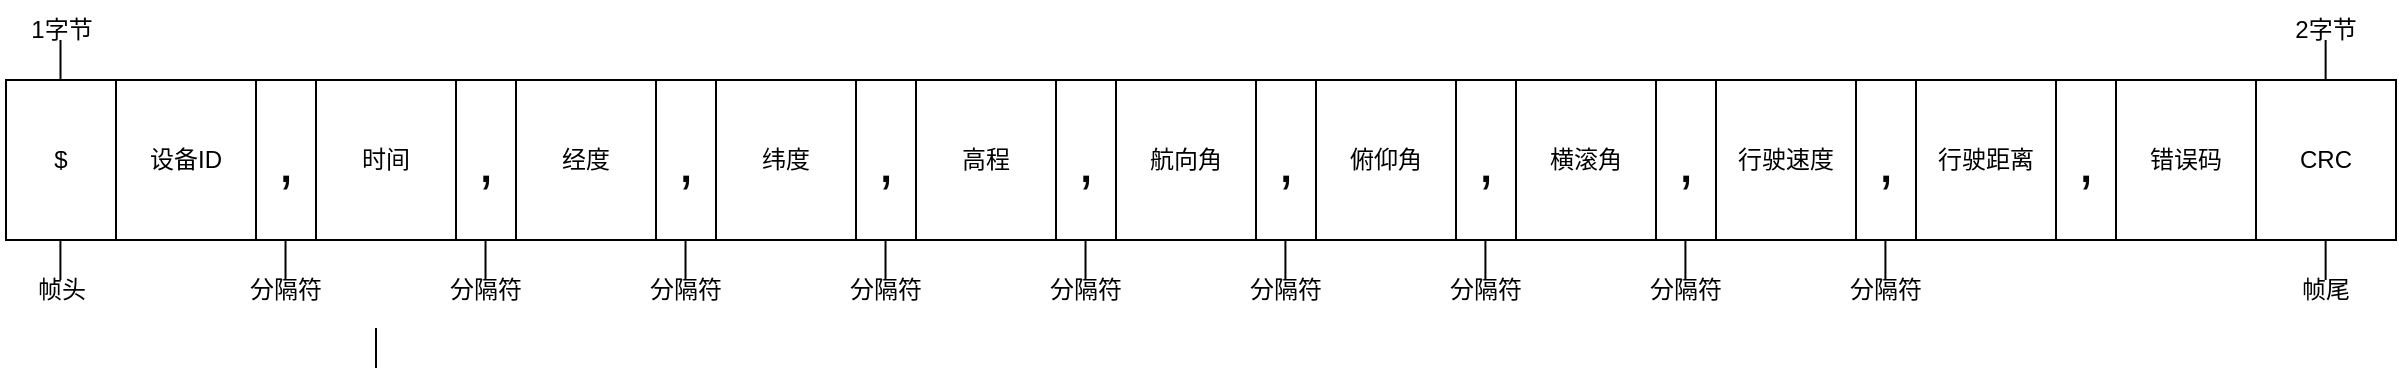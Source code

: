 <mxfile version="24.6.4" type="github">
  <diagram name="第 1 页" id="h4iiI1h9H1woldRgEM1Y">
    <mxGraphModel dx="1764" dy="1140" grid="1" gridSize="10" guides="1" tooltips="1" connect="1" arrows="1" fold="1" page="1" pageScale="1" pageWidth="1654" pageHeight="1169" math="0" shadow="0">
      <root>
        <mxCell id="0" />
        <mxCell id="1" parent="0" />
        <mxCell id="Qd0CcySC9wJVUX0zvVi2-1" value="" style="rounded=0;whiteSpace=wrap;html=1;" vertex="1" parent="1">
          <mxGeometry x="25" y="280" width="1195" height="80" as="geometry" />
        </mxCell>
        <mxCell id="Qd0CcySC9wJVUX0zvVi2-2" value="$" style="rounded=0;whiteSpace=wrap;html=1;" vertex="1" parent="1">
          <mxGeometry x="25" y="280" width="55" height="80" as="geometry" />
        </mxCell>
        <mxCell id="Qd0CcySC9wJVUX0zvVi2-3" value="设备ID" style="rounded=0;whiteSpace=wrap;html=1;" vertex="1" parent="1">
          <mxGeometry x="80" y="280" width="70" height="80" as="geometry" />
        </mxCell>
        <mxCell id="Qd0CcySC9wJVUX0zvVi2-5" value="&lt;font style=&quot;font-size: 30px;&quot;&gt;,&lt;/font&gt;" style="rounded=0;whiteSpace=wrap;html=1;" vertex="1" parent="1">
          <mxGeometry x="150" y="280" width="30" height="80" as="geometry" />
        </mxCell>
        <mxCell id="Qd0CcySC9wJVUX0zvVi2-7" value="时间" style="rounded=0;whiteSpace=wrap;html=1;" vertex="1" parent="1">
          <mxGeometry x="180" y="280" width="70" height="80" as="geometry" />
        </mxCell>
        <mxCell id="Qd0CcySC9wJVUX0zvVi2-8" value="经度" style="rounded=0;whiteSpace=wrap;html=1;" vertex="1" parent="1">
          <mxGeometry x="280" y="280" width="70" height="80" as="geometry" />
        </mxCell>
        <mxCell id="Qd0CcySC9wJVUX0zvVi2-9" value="&lt;font style=&quot;font-size: 30px;&quot;&gt;,&lt;/font&gt;" style="rounded=0;whiteSpace=wrap;html=1;" vertex="1" parent="1">
          <mxGeometry x="250" y="280" width="30" height="80" as="geometry" />
        </mxCell>
        <mxCell id="Qd0CcySC9wJVUX0zvVi2-10" value="&lt;font style=&quot;font-size: 30px;&quot;&gt;,&lt;/font&gt;" style="rounded=0;whiteSpace=wrap;html=1;" vertex="1" parent="1">
          <mxGeometry x="350" y="280" width="30" height="80" as="geometry" />
        </mxCell>
        <mxCell id="Qd0CcySC9wJVUX0zvVi2-11" value="纬度" style="rounded=0;whiteSpace=wrap;html=1;" vertex="1" parent="1">
          <mxGeometry x="380" y="280" width="70" height="80" as="geometry" />
        </mxCell>
        <mxCell id="Qd0CcySC9wJVUX0zvVi2-12" value="&lt;font style=&quot;font-size: 30px;&quot;&gt;,&lt;/font&gt;" style="rounded=0;whiteSpace=wrap;html=1;" vertex="1" parent="1">
          <mxGeometry x="450" y="280" width="30" height="80" as="geometry" />
        </mxCell>
        <mxCell id="Qd0CcySC9wJVUX0zvVi2-13" value="高程" style="rounded=0;whiteSpace=wrap;html=1;" vertex="1" parent="1">
          <mxGeometry x="480" y="280" width="70" height="80" as="geometry" />
        </mxCell>
        <mxCell id="Qd0CcySC9wJVUX0zvVi2-14" value="&lt;font style=&quot;font-size: 30px;&quot;&gt;,&lt;/font&gt;" style="rounded=0;whiteSpace=wrap;html=1;" vertex="1" parent="1">
          <mxGeometry x="550" y="280" width="30" height="80" as="geometry" />
        </mxCell>
        <mxCell id="Qd0CcySC9wJVUX0zvVi2-15" value="航向角" style="rounded=0;whiteSpace=wrap;html=1;" vertex="1" parent="1">
          <mxGeometry x="580" y="280" width="70" height="80" as="geometry" />
        </mxCell>
        <mxCell id="Qd0CcySC9wJVUX0zvVi2-16" value="&lt;font style=&quot;font-size: 30px;&quot;&gt;,&lt;/font&gt;" style="rounded=0;whiteSpace=wrap;html=1;" vertex="1" parent="1">
          <mxGeometry x="650" y="280" width="30" height="80" as="geometry" />
        </mxCell>
        <mxCell id="Qd0CcySC9wJVUX0zvVi2-17" value="俯仰角" style="rounded=0;whiteSpace=wrap;html=1;" vertex="1" parent="1">
          <mxGeometry x="680" y="280" width="70" height="80" as="geometry" />
        </mxCell>
        <mxCell id="Qd0CcySC9wJVUX0zvVi2-18" value="横滚角" style="rounded=0;whiteSpace=wrap;html=1;" vertex="1" parent="1">
          <mxGeometry x="780" y="280" width="70" height="80" as="geometry" />
        </mxCell>
        <mxCell id="Qd0CcySC9wJVUX0zvVi2-19" value="&lt;font style=&quot;font-size: 30px;&quot;&gt;,&lt;/font&gt;" style="rounded=0;whiteSpace=wrap;html=1;" vertex="1" parent="1">
          <mxGeometry x="750" y="280" width="30" height="80" as="geometry" />
        </mxCell>
        <mxCell id="Qd0CcySC9wJVUX0zvVi2-20" value="&lt;font style=&quot;font-size: 30px;&quot;&gt;,&lt;/font&gt;" style="rounded=0;whiteSpace=wrap;html=1;" vertex="1" parent="1">
          <mxGeometry x="850" y="280" width="30" height="80" as="geometry" />
        </mxCell>
        <mxCell id="Qd0CcySC9wJVUX0zvVi2-21" value="行驶速度" style="rounded=0;whiteSpace=wrap;html=1;" vertex="1" parent="1">
          <mxGeometry x="880" y="280" width="70" height="80" as="geometry" />
        </mxCell>
        <mxCell id="Qd0CcySC9wJVUX0zvVi2-22" value="&lt;font style=&quot;font-size: 30px;&quot;&gt;,&lt;/font&gt;" style="rounded=0;whiteSpace=wrap;html=1;" vertex="1" parent="1">
          <mxGeometry x="950" y="280" width="30" height="80" as="geometry" />
        </mxCell>
        <mxCell id="Qd0CcySC9wJVUX0zvVi2-24" value="错误码" style="rounded=0;whiteSpace=wrap;html=1;" vertex="1" parent="1">
          <mxGeometry x="1080" y="280" width="70" height="80" as="geometry" />
        </mxCell>
        <mxCell id="Qd0CcySC9wJVUX0zvVi2-25" value="CRC" style="rounded=0;whiteSpace=wrap;html=1;" vertex="1" parent="1">
          <mxGeometry x="1150" y="280" width="70" height="80" as="geometry" />
        </mxCell>
        <mxCell id="Qd0CcySC9wJVUX0zvVi2-26" value="" style="endArrow=none;html=1;rounded=0;" edge="1" parent="1">
          <mxGeometry width="50" height="50" relative="1" as="geometry">
            <mxPoint x="52.25" y="260" as="sourcePoint" />
            <mxPoint x="52.25" y="280" as="targetPoint" />
          </mxGeometry>
        </mxCell>
        <mxCell id="Qd0CcySC9wJVUX0zvVi2-27" value="" style="endArrow=none;html=1;rounded=0;" edge="1" parent="1">
          <mxGeometry width="50" height="50" relative="1" as="geometry">
            <mxPoint x="210" y="404" as="sourcePoint" />
            <mxPoint x="210" y="424" as="targetPoint" />
          </mxGeometry>
        </mxCell>
        <mxCell id="Qd0CcySC9wJVUX0zvVi2-28" value="" style="endArrow=none;html=1;rounded=0;" edge="1" parent="1">
          <mxGeometry width="50" height="50" relative="1" as="geometry">
            <mxPoint x="52.21" y="360" as="sourcePoint" />
            <mxPoint x="52.21" y="380" as="targetPoint" />
          </mxGeometry>
        </mxCell>
        <mxCell id="Qd0CcySC9wJVUX0zvVi2-31" value="" style="endArrow=none;html=1;rounded=0;" edge="1" parent="1">
          <mxGeometry width="50" height="50" relative="1" as="geometry">
            <mxPoint x="164.76" y="360" as="sourcePoint" />
            <mxPoint x="164.76" y="380" as="targetPoint" />
          </mxGeometry>
        </mxCell>
        <mxCell id="Qd0CcySC9wJVUX0zvVi2-32" value="" style="endArrow=none;html=1;rounded=0;" edge="1" parent="1">
          <mxGeometry width="50" height="50" relative="1" as="geometry">
            <mxPoint x="264.76" y="360" as="sourcePoint" />
            <mxPoint x="264.76" y="380" as="targetPoint" />
          </mxGeometry>
        </mxCell>
        <mxCell id="Qd0CcySC9wJVUX0zvVi2-33" value="" style="endArrow=none;html=1;rounded=0;" edge="1" parent="1">
          <mxGeometry width="50" height="50" relative="1" as="geometry">
            <mxPoint x="364.76" y="360" as="sourcePoint" />
            <mxPoint x="364.76" y="380" as="targetPoint" />
          </mxGeometry>
        </mxCell>
        <mxCell id="Qd0CcySC9wJVUX0zvVi2-34" value="" style="endArrow=none;html=1;rounded=0;" edge="1" parent="1">
          <mxGeometry width="50" height="50" relative="1" as="geometry">
            <mxPoint x="464.76" y="360" as="sourcePoint" />
            <mxPoint x="464.76" y="380" as="targetPoint" />
          </mxGeometry>
        </mxCell>
        <mxCell id="Qd0CcySC9wJVUX0zvVi2-35" value="" style="endArrow=none;html=1;rounded=0;" edge="1" parent="1">
          <mxGeometry width="50" height="50" relative="1" as="geometry">
            <mxPoint x="564.76" y="360" as="sourcePoint" />
            <mxPoint x="564.76" y="380" as="targetPoint" />
          </mxGeometry>
        </mxCell>
        <mxCell id="Qd0CcySC9wJVUX0zvVi2-36" value="" style="endArrow=none;html=1;rounded=0;" edge="1" parent="1">
          <mxGeometry width="50" height="50" relative="1" as="geometry">
            <mxPoint x="664.71" y="360" as="sourcePoint" />
            <mxPoint x="664.71" y="380" as="targetPoint" />
          </mxGeometry>
        </mxCell>
        <mxCell id="Qd0CcySC9wJVUX0zvVi2-37" value="" style="endArrow=none;html=1;rounded=0;" edge="1" parent="1">
          <mxGeometry width="50" height="50" relative="1" as="geometry">
            <mxPoint x="764.71" y="360" as="sourcePoint" />
            <mxPoint x="764.71" y="380" as="targetPoint" />
          </mxGeometry>
        </mxCell>
        <mxCell id="Qd0CcySC9wJVUX0zvVi2-38" value="" style="endArrow=none;html=1;rounded=0;" edge="1" parent="1">
          <mxGeometry width="50" height="50" relative="1" as="geometry">
            <mxPoint x="864.71" y="360" as="sourcePoint" />
            <mxPoint x="864.71" y="380" as="targetPoint" />
          </mxGeometry>
        </mxCell>
        <mxCell id="Qd0CcySC9wJVUX0zvVi2-39" value="" style="endArrow=none;html=1;rounded=0;" edge="1" parent="1">
          <mxGeometry width="50" height="50" relative="1" as="geometry">
            <mxPoint x="964.71" y="360" as="sourcePoint" />
            <mxPoint x="964.71" y="380" as="targetPoint" />
          </mxGeometry>
        </mxCell>
        <mxCell id="Qd0CcySC9wJVUX0zvVi2-40" value="帧头" style="text;html=1;align=center;verticalAlign=middle;whiteSpace=wrap;rounded=0;" vertex="1" parent="1">
          <mxGeometry x="22.5" y="370" width="60" height="30" as="geometry" />
        </mxCell>
        <mxCell id="Qd0CcySC9wJVUX0zvVi2-42" value="分隔符" style="text;html=1;align=center;verticalAlign=middle;whiteSpace=wrap;rounded=0;" vertex="1" parent="1">
          <mxGeometry x="135" y="370" width="60" height="30" as="geometry" />
        </mxCell>
        <mxCell id="Qd0CcySC9wJVUX0zvVi2-43" value="分隔符" style="text;html=1;align=center;verticalAlign=middle;whiteSpace=wrap;rounded=0;" vertex="1" parent="1">
          <mxGeometry x="235" y="370" width="60" height="30" as="geometry" />
        </mxCell>
        <mxCell id="Qd0CcySC9wJVUX0zvVi2-44" value="分隔符" style="text;html=1;align=center;verticalAlign=middle;whiteSpace=wrap;rounded=0;" vertex="1" parent="1">
          <mxGeometry x="335" y="370" width="60" height="30" as="geometry" />
        </mxCell>
        <mxCell id="Qd0CcySC9wJVUX0zvVi2-45" value="分隔符" style="text;html=1;align=center;verticalAlign=middle;whiteSpace=wrap;rounded=0;" vertex="1" parent="1">
          <mxGeometry x="435" y="370" width="60" height="30" as="geometry" />
        </mxCell>
        <mxCell id="Qd0CcySC9wJVUX0zvVi2-46" value="分隔符" style="text;html=1;align=center;verticalAlign=middle;whiteSpace=wrap;rounded=0;" vertex="1" parent="1">
          <mxGeometry x="535" y="370" width="60" height="30" as="geometry" />
        </mxCell>
        <mxCell id="Qd0CcySC9wJVUX0zvVi2-47" value="分隔符" style="text;html=1;align=center;verticalAlign=middle;whiteSpace=wrap;rounded=0;" vertex="1" parent="1">
          <mxGeometry x="635" y="370" width="60" height="30" as="geometry" />
        </mxCell>
        <mxCell id="Qd0CcySC9wJVUX0zvVi2-48" value="分隔符" style="text;html=1;align=center;verticalAlign=middle;whiteSpace=wrap;rounded=0;" vertex="1" parent="1">
          <mxGeometry x="735" y="370" width="60" height="30" as="geometry" />
        </mxCell>
        <mxCell id="Qd0CcySC9wJVUX0zvVi2-49" value="分隔符" style="text;html=1;align=center;verticalAlign=middle;whiteSpace=wrap;rounded=0;" vertex="1" parent="1">
          <mxGeometry x="835" y="370" width="60" height="30" as="geometry" />
        </mxCell>
        <mxCell id="Qd0CcySC9wJVUX0zvVi2-50" value="分隔符" style="text;html=1;align=center;verticalAlign=middle;whiteSpace=wrap;rounded=0;" vertex="1" parent="1">
          <mxGeometry x="935" y="370" width="60" height="30" as="geometry" />
        </mxCell>
        <mxCell id="Qd0CcySC9wJVUX0zvVi2-51" value="帧尾" style="text;html=1;align=center;verticalAlign=middle;whiteSpace=wrap;rounded=0;" vertex="1" parent="1">
          <mxGeometry x="1155" y="370" width="60" height="30" as="geometry" />
        </mxCell>
        <mxCell id="Qd0CcySC9wJVUX0zvVi2-52" value="" style="endArrow=none;html=1;rounded=0;" edge="1" parent="1">
          <mxGeometry width="50" height="50" relative="1" as="geometry">
            <mxPoint x="1184.81" y="360" as="sourcePoint" />
            <mxPoint x="1184.81" y="380" as="targetPoint" />
          </mxGeometry>
        </mxCell>
        <mxCell id="Qd0CcySC9wJVUX0zvVi2-54" value="1字节" style="text;html=1;align=center;verticalAlign=middle;whiteSpace=wrap;rounded=0;" vertex="1" parent="1">
          <mxGeometry x="22.5" y="240" width="60" height="30" as="geometry" />
        </mxCell>
        <mxCell id="Qd0CcySC9wJVUX0zvVi2-55" value="2字节" style="text;html=1;align=center;verticalAlign=middle;whiteSpace=wrap;rounded=0;" vertex="1" parent="1">
          <mxGeometry x="1155" y="240" width="60" height="30" as="geometry" />
        </mxCell>
        <mxCell id="Qd0CcySC9wJVUX0zvVi2-57" value="" style="endArrow=none;html=1;rounded=0;" edge="1" parent="1">
          <mxGeometry width="50" height="50" relative="1" as="geometry">
            <mxPoint x="1184.81" y="260" as="sourcePoint" />
            <mxPoint x="1184.81" y="280" as="targetPoint" />
          </mxGeometry>
        </mxCell>
        <mxCell id="Qd0CcySC9wJVUX0zvVi2-58" value="行驶距离" style="rounded=0;whiteSpace=wrap;html=1;" vertex="1" parent="1">
          <mxGeometry x="980" y="280" width="70" height="80" as="geometry" />
        </mxCell>
        <mxCell id="Qd0CcySC9wJVUX0zvVi2-59" value="&lt;font style=&quot;font-size: 30px;&quot;&gt;,&lt;/font&gt;" style="rounded=0;whiteSpace=wrap;html=1;" vertex="1" parent="1">
          <mxGeometry x="1050" y="280" width="30" height="80" as="geometry" />
        </mxCell>
      </root>
    </mxGraphModel>
  </diagram>
</mxfile>
